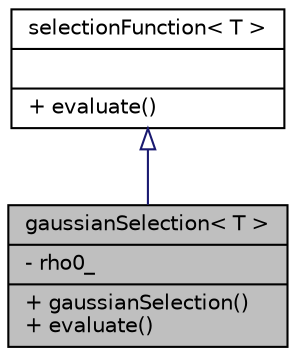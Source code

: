 digraph G
{
  edge [fontname="Helvetica",fontsize="10",labelfontname="Helvetica",labelfontsize="10"];
  node [fontname="Helvetica",fontsize="10",shape=record];
  Node1 [label="{gaussianSelection\< T \>\n|- rho0_\l|+ gaussianSelection()\l+ evaluate()\l}",height=0.2,width=0.4,color="black", fillcolor="grey75", style="filled" fontcolor="black"];
  Node2 -> Node1 [dir=back,color="midnightblue",fontsize="10",style="solid",arrowtail="empty",fontname="Helvetica"];
  Node2 [label="{selectionFunction\< T \>\n||+ evaluate()\l}",height=0.2,width=0.4,color="black", fillcolor="white", style="filled",URL="$moduleselection_function.html"];
}

